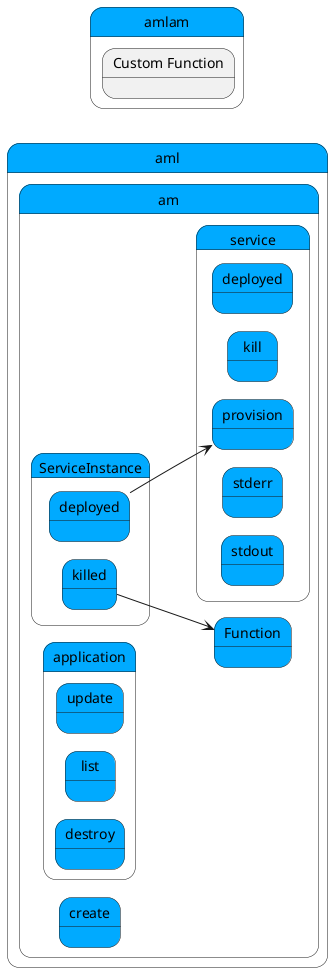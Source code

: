 @startuml
left to right direction


state "aml" as aml #00aaff {
state "am" as amlam #00aaff {
}
}


state "amlam" as pstatename #00aaff {
    state "Custom Function" as amfunction {
    }
}

        state "aml" as aml #00aaff {
state "am" as amlam #00aaff {
state "application create" as amlamapplicationcreate #00aaff {
}
}
}


        state "aml" as aml #00aaff {
state "am" as amlam #00aaff {
state "application" as amlamapplication #00aaff {
state "create" as amlamapplicationcreate #00aaff {
}
}
}
}


        state "aml" as aml #00aaff {
state "am" as amlam #00aaff {
state "application" as amlamapplication #00aaff {
state "destroy" as amlamapplicationdestroy #00aaff {
}
}
}
}


        state "aml" as aml #00aaff {
state "am" as amlam #00aaff {
state "application" as amlamapplication #00aaff {
state "list" as amlamapplicationlist #00aaff {
}
}
}
}


        state "aml" as aml #00aaff {
state "am" as amlam #00aaff {
state "application" as amlamapplication #00aaff {
state "update" as amlamapplicationupdate #00aaff {
}
}
}
}


        state "aml" as aml #00aaff {
state "am" as amlam #00aaff {
state "service" as amlamservice #00aaff {
state "deployed" as amlamservicedeployed #00aaff {
}
}
}
}


        state "aml" as aml #00aaff {
state "am" as amlam #00aaff {
state "service" as amlamservice #00aaff {
state "kill" as amlamservicekill #00aaff {
}
}
}
}


        state "aml" as aml #00aaff {
state "am" as amlam #00aaff {
state "service" as amlamservice #00aaff {
state "provision" as amlamserviceprovision #00aaff {
}
}
}
}


        state "aml" as aml #00aaff {
state "am" as amlam #00aaff {
state "service" as amlamservice #00aaff {
state "stderr" as amlamservicestderr #00aaff {
}
}
}
}


        state "aml" as aml #00aaff {
state "am" as amlam #00aaff {
state "service" as amlamservice #00aaff {
state "stdout" as amlamservicestdout #00aaff {
}
}
}
}




        state "aml" as aml #00aaff {
state "am" as amlam #00aaff {
state "ServiceInstance" as amlamserviceinstance #00aaff {
state "deployed" as amlamserviceinstancedeployed #00aaff {
}
}
}
}


    state "aml" as aml #00aaff {
state "am" as amlam #00aaff {
state "service" as amlamservice #00aaff {
state "provision" as amlamserviceprovision #00aaff {
}
}
}
}

    amlamserviceinstancedeployed ---> amlamserviceprovision


        state "aml" as aml #00aaff {
state "am" as amlam #00aaff {
state "ServiceInstance" as amlamserviceinstance #00aaff {
state "killed" as amlamserviceinstancekilled #00aaff {
}
}
}
}


    state "aml" as aml #00aaff {
state "am" as amlam #00aaff {
state "Function" as amlamfunction #00aaff {
}
}
}

    amlamserviceinstancekilled ---> amlamfunction












@enduml
